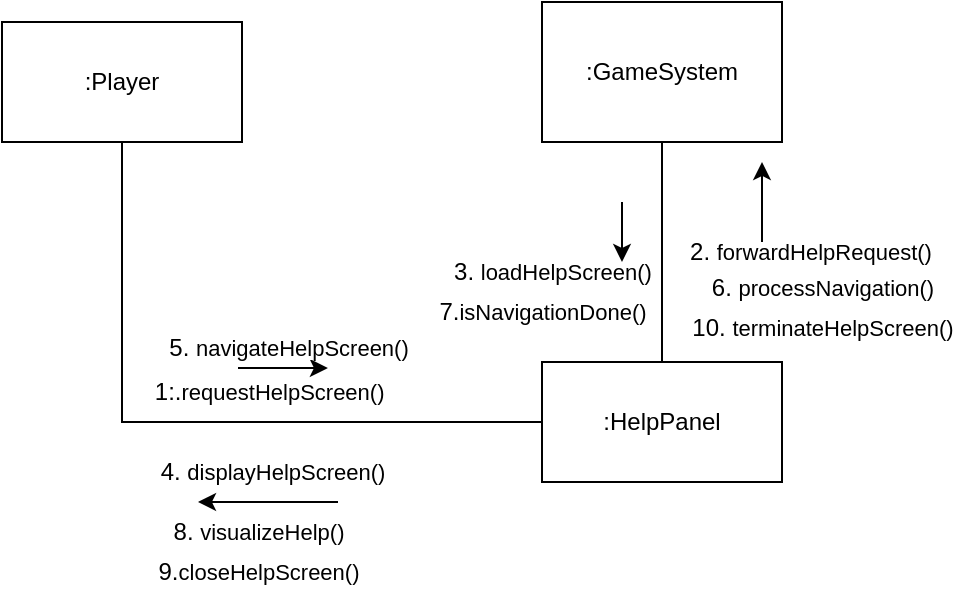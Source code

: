 <mxfile version="24.7.17">
  <diagram name="Sayfa -1" id="oVDYq9cH18P9sjyNdF85">
    <mxGraphModel dx="857" dy="626" grid="1" gridSize="10" guides="1" tooltips="1" connect="1" arrows="1" fold="1" page="1" pageScale="1" pageWidth="827" pageHeight="1169" math="0" shadow="0">
      <root>
        <mxCell id="0" />
        <mxCell id="1" parent="0" />
        <mxCell id="7Sp8GEkpnkSfQjcxxLti-7" style="edgeStyle=orthogonalEdgeStyle;rounded=0;orthogonalLoop=1;jettySize=auto;html=1;exitX=0.5;exitY=1;exitDx=0;exitDy=0;entryX=0;entryY=0.5;entryDx=0;entryDy=0;endArrow=none;endFill=0;" parent="1" source="7Sp8GEkpnkSfQjcxxLti-3" target="7Sp8GEkpnkSfQjcxxLti-5" edge="1">
          <mxGeometry relative="1" as="geometry" />
        </mxCell>
        <mxCell id="7Sp8GEkpnkSfQjcxxLti-3" value=":Player" style="rounded=0;whiteSpace=wrap;html=1;" parent="1" vertex="1">
          <mxGeometry x="60" y="240" width="120" height="60" as="geometry" />
        </mxCell>
        <mxCell id="7Sp8GEkpnkSfQjcxxLti-4" value=":GameSystem" style="rounded=0;whiteSpace=wrap;html=1;" parent="1" vertex="1">
          <mxGeometry x="330" y="230" width="120" height="70" as="geometry" />
        </mxCell>
        <mxCell id="7Sp8GEkpnkSfQjcxxLti-5" value=":HelpPanel" style="rounded=0;whiteSpace=wrap;html=1;" parent="1" vertex="1">
          <mxGeometry x="330" y="410" width="120" height="60" as="geometry" />
        </mxCell>
        <mxCell id="7Sp8GEkpnkSfQjcxxLti-8" value="1:.&lt;span style=&quot;font-size: 11px; background-color: rgb(255, 255, 255);&quot;&gt;requestHelpScreen()&lt;/span&gt;&amp;nbsp;" style="text;html=1;align=center;verticalAlign=middle;resizable=0;points=[];autosize=1;strokeColor=none;fillColor=none;" parent="1" vertex="1">
          <mxGeometry x="125" y="410" width="140" height="30" as="geometry" />
        </mxCell>
        <mxCell id="7Sp8GEkpnkSfQjcxxLti-9" value="4.&amp;nbsp;&lt;span style=&quot;font-size: 11px; background-color: rgb(255, 255, 255);&quot;&gt;displayHelpScreen()&lt;/span&gt;" style="text;html=1;align=center;verticalAlign=middle;resizable=0;points=[];autosize=1;strokeColor=none;fillColor=none;" parent="1" vertex="1">
          <mxGeometry x="125" y="450" width="140" height="30" as="geometry" />
        </mxCell>
        <mxCell id="7Sp8GEkpnkSfQjcxxLti-12" value="" style="endArrow=classic;html=1;rounded=0;entryX=1.013;entryY=-0.133;entryDx=0;entryDy=0;entryPerimeter=0;" parent="1" edge="1">
          <mxGeometry width="50" height="50" relative="1" as="geometry">
            <mxPoint x="178" y="413" as="sourcePoint" />
            <mxPoint x="222.95" y="413.01" as="targetPoint" />
          </mxGeometry>
        </mxCell>
        <mxCell id="7Sp8GEkpnkSfQjcxxLti-13" value="5.&amp;nbsp;&lt;span style=&quot;font-size: 11px; background-color: rgb(255, 255, 255);&quot;&gt;navigateHelpScreen()&lt;/span&gt;" style="text;html=1;align=center;verticalAlign=middle;resizable=0;points=[];autosize=1;strokeColor=none;fillColor=none;" parent="1" vertex="1">
          <mxGeometry x="133" y="388" width="140" height="30" as="geometry" />
        </mxCell>
        <mxCell id="7Sp8GEkpnkSfQjcxxLti-14" value="2.&amp;nbsp;&lt;span style=&quot;font-size: 11px; background-color: rgb(255, 255, 255);&quot;&gt;forwardHelpRequest()&lt;/span&gt;" style="text;html=1;align=center;verticalAlign=middle;resizable=0;points=[];autosize=1;strokeColor=none;fillColor=none;" parent="1" vertex="1">
          <mxGeometry x="394" y="340" width="140" height="30" as="geometry" />
        </mxCell>
        <mxCell id="7Sp8GEkpnkSfQjcxxLti-15" value="" style="endArrow=classic;html=1;rounded=0;" parent="1" edge="1">
          <mxGeometry width="50" height="50" relative="1" as="geometry">
            <mxPoint x="440" y="350" as="sourcePoint" />
            <mxPoint x="440" y="310" as="targetPoint" />
          </mxGeometry>
        </mxCell>
        <mxCell id="7Sp8GEkpnkSfQjcxxLti-18" value="3.&amp;nbsp;&lt;span style=&quot;font-size: 11px; background-color: rgb(255, 255, 255);&quot;&gt;loadHelpScreen()&lt;/span&gt;" style="text;html=1;align=center;verticalAlign=middle;resizable=0;points=[];autosize=1;strokeColor=none;fillColor=none;" parent="1" vertex="1">
          <mxGeometry x="275" y="350" width="120" height="30" as="geometry" />
        </mxCell>
        <mxCell id="7Sp8GEkpnkSfQjcxxLti-19" value="" style="endArrow=classic;html=1;rounded=0;" parent="1" edge="1">
          <mxGeometry width="50" height="50" relative="1" as="geometry">
            <mxPoint x="370" y="330" as="sourcePoint" />
            <mxPoint x="370" y="360" as="targetPoint" />
          </mxGeometry>
        </mxCell>
        <mxCell id="7Sp8GEkpnkSfQjcxxLti-20" value="" style="endArrow=none;html=1;rounded=0;entryX=0.5;entryY=1;entryDx=0;entryDy=0;exitX=0.5;exitY=0;exitDx=0;exitDy=0;" parent="1" source="7Sp8GEkpnkSfQjcxxLti-5" target="7Sp8GEkpnkSfQjcxxLti-4" edge="1">
          <mxGeometry width="50" height="50" relative="1" as="geometry">
            <mxPoint x="350" y="360" as="sourcePoint" />
            <mxPoint x="400" y="310" as="targetPoint" />
          </mxGeometry>
        </mxCell>
        <mxCell id="cejssw0ojC6cKpWBSDqr-1" value="6.&amp;nbsp;&lt;span style=&quot;font-size: 11px; background-color: rgb(255, 255, 255);&quot;&gt;processNavigation()&lt;/span&gt;" style="text;html=1;align=center;verticalAlign=middle;resizable=0;points=[];autosize=1;strokeColor=none;fillColor=none;" vertex="1" parent="1">
          <mxGeometry x="405" y="358" width="130" height="30" as="geometry" />
        </mxCell>
        <mxCell id="cejssw0ojC6cKpWBSDqr-4" value="" style="endArrow=classic;html=1;rounded=0;" edge="1" parent="1">
          <mxGeometry width="50" height="50" relative="1" as="geometry">
            <mxPoint x="228" y="480" as="sourcePoint" />
            <mxPoint x="158" y="480" as="targetPoint" />
          </mxGeometry>
        </mxCell>
        <mxCell id="cejssw0ojC6cKpWBSDqr-5" value="7.&lt;span style=&quot;font-size: 11px; background-color: rgb(255, 255, 255);&quot;&gt;isNavigationDone()&lt;/span&gt;" style="text;html=1;align=center;verticalAlign=middle;resizable=0;points=[];autosize=1;strokeColor=none;fillColor=none;" vertex="1" parent="1">
          <mxGeometry x="265" y="370" width="130" height="30" as="geometry" />
        </mxCell>
        <mxCell id="cejssw0ojC6cKpWBSDqr-6" value="8.&amp;nbsp;&lt;span style=&quot;font-size: 11px; background-color: rgb(255, 255, 255);&quot;&gt;visualizeHelp()&lt;/span&gt;" style="text;html=1;align=center;verticalAlign=middle;resizable=0;points=[];autosize=1;strokeColor=none;fillColor=none;" vertex="1" parent="1">
          <mxGeometry x="133" y="480" width="110" height="30" as="geometry" />
        </mxCell>
        <mxCell id="cejssw0ojC6cKpWBSDqr-7" value="9.&lt;span style=&quot;font-size: 11px; background-color: rgb(255, 255, 255);&quot;&gt;closeHelpScreen()&lt;/span&gt;" style="text;html=1;align=center;verticalAlign=middle;resizable=0;points=[];autosize=1;strokeColor=none;fillColor=none;" vertex="1" parent="1">
          <mxGeometry x="128" y="500" width="120" height="30" as="geometry" />
        </mxCell>
        <mxCell id="cejssw0ojC6cKpWBSDqr-8" value="10.&amp;nbsp;&lt;span style=&quot;font-size: 11px; background-color: rgb(255, 255, 255);&quot;&gt;terminateHelpScreen()&lt;/span&gt;" style="text;html=1;align=center;verticalAlign=middle;resizable=0;points=[];autosize=1;strokeColor=none;fillColor=none;" vertex="1" parent="1">
          <mxGeometry x="395" y="378" width="150" height="30" as="geometry" />
        </mxCell>
      </root>
    </mxGraphModel>
  </diagram>
</mxfile>
